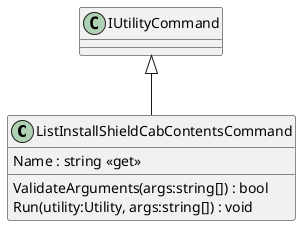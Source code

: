 @startuml
class ListInstallShieldCabContentsCommand {
    Name : string <<get>>
    ValidateArguments(args:string[]) : bool
    Run(utility:Utility, args:string[]) : void
}
IUtilityCommand <|-- ListInstallShieldCabContentsCommand
@enduml
